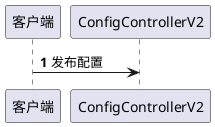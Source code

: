 @startuml
'https://plantuml.com/sequence-diagram

autonumber
participant 客户端 as Client
participant ConfigControllerV2 as ConfigControllerV2

Client->ConfigControllerV2: 发布配置

@enduml